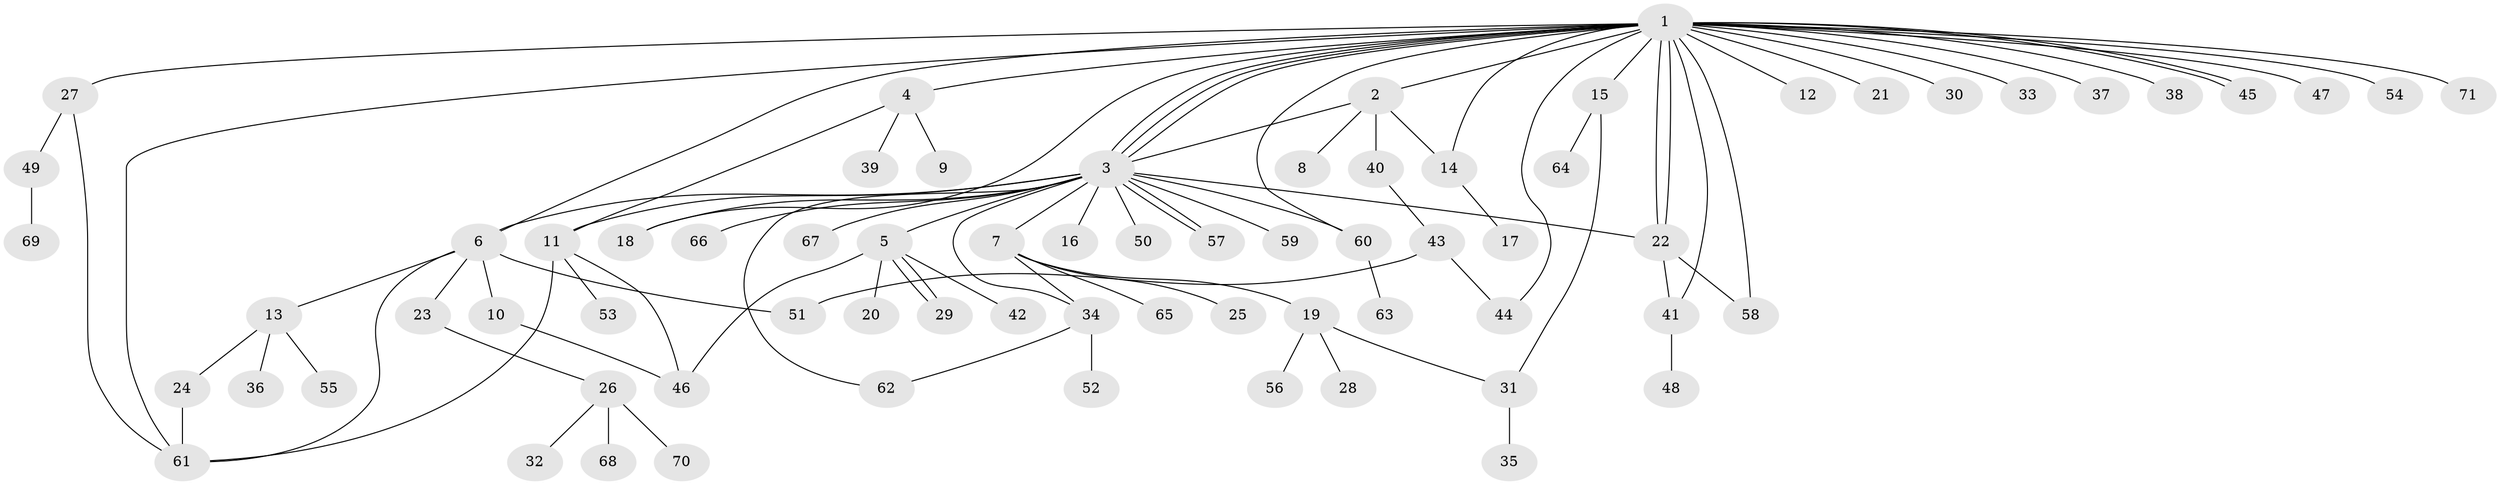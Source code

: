 // coarse degree distribution, {20: 0.047619047619047616, 5: 0.047619047619047616, 9: 0.047619047619047616, 2: 0.2857142857142857, 1: 0.5238095238095238, 3: 0.047619047619047616}
// Generated by graph-tools (version 1.1) at 2025/18/03/04/25 18:18:15]
// undirected, 71 vertices, 96 edges
graph export_dot {
graph [start="1"]
  node [color=gray90,style=filled];
  1;
  2;
  3;
  4;
  5;
  6;
  7;
  8;
  9;
  10;
  11;
  12;
  13;
  14;
  15;
  16;
  17;
  18;
  19;
  20;
  21;
  22;
  23;
  24;
  25;
  26;
  27;
  28;
  29;
  30;
  31;
  32;
  33;
  34;
  35;
  36;
  37;
  38;
  39;
  40;
  41;
  42;
  43;
  44;
  45;
  46;
  47;
  48;
  49;
  50;
  51;
  52;
  53;
  54;
  55;
  56;
  57;
  58;
  59;
  60;
  61;
  62;
  63;
  64;
  65;
  66;
  67;
  68;
  69;
  70;
  71;
  1 -- 2;
  1 -- 3;
  1 -- 3;
  1 -- 3;
  1 -- 4;
  1 -- 6;
  1 -- 12;
  1 -- 14;
  1 -- 15;
  1 -- 18;
  1 -- 21;
  1 -- 22;
  1 -- 22;
  1 -- 27;
  1 -- 30;
  1 -- 33;
  1 -- 37;
  1 -- 38;
  1 -- 41;
  1 -- 44;
  1 -- 45;
  1 -- 45;
  1 -- 47;
  1 -- 54;
  1 -- 58;
  1 -- 60;
  1 -- 61;
  1 -- 71;
  2 -- 3;
  2 -- 8;
  2 -- 14;
  2 -- 40;
  3 -- 5;
  3 -- 6;
  3 -- 7;
  3 -- 11;
  3 -- 16;
  3 -- 18;
  3 -- 22;
  3 -- 34;
  3 -- 50;
  3 -- 57;
  3 -- 57;
  3 -- 59;
  3 -- 60;
  3 -- 62;
  3 -- 66;
  3 -- 67;
  4 -- 9;
  4 -- 11;
  4 -- 39;
  5 -- 20;
  5 -- 29;
  5 -- 29;
  5 -- 42;
  5 -- 46;
  6 -- 10;
  6 -- 13;
  6 -- 23;
  6 -- 51;
  6 -- 61;
  7 -- 19;
  7 -- 25;
  7 -- 34;
  7 -- 65;
  10 -- 46;
  11 -- 46;
  11 -- 53;
  11 -- 61;
  13 -- 24;
  13 -- 36;
  13 -- 55;
  14 -- 17;
  15 -- 31;
  15 -- 64;
  19 -- 28;
  19 -- 31;
  19 -- 56;
  22 -- 41;
  22 -- 58;
  23 -- 26;
  24 -- 61;
  26 -- 32;
  26 -- 68;
  26 -- 70;
  27 -- 49;
  27 -- 61;
  31 -- 35;
  34 -- 52;
  34 -- 62;
  40 -- 43;
  41 -- 48;
  43 -- 44;
  43 -- 51;
  49 -- 69;
  60 -- 63;
}
